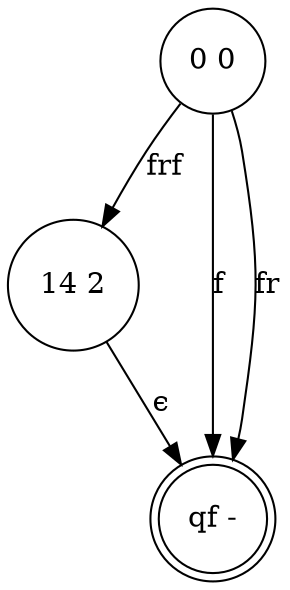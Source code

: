 digraph 7 {
	"14 2" [shape=circle]
	"qf -" [shape=doublecircle]
	"0 0" [shape=circle]
	"14 2" -> "qf -" [label="ϵ"]
	"0 0" -> "qf -" [label=f]
	"0 0" -> "14 2" [label=frf]
	"0 0" -> "qf -" [label=fr]
}

